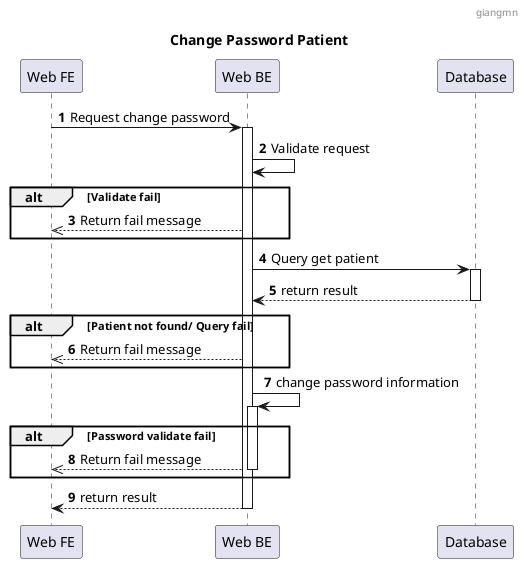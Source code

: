 @startuml
header : giangmn
title: Change Password Patient
autonumber

participant "Web FE" as fe
participant "Web BE" as be
participant "Database" as db

fe -> be: Request change password
be++
be -> be: Validate request
alt Validate fail
be -->> fe: Return fail message
end
be -> db: Query get patient
db++
db --> be: return result
db--
alt Patient not found/ Query fail
be -->> fe: Return fail message
end

be-> be: change password information
be++

alt Password validate fail
be -->> fe: Return fail message
be--
end
be --> fe: return result
be--
@enduml